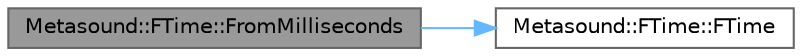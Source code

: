 digraph "Metasound::FTime::FromMilliseconds"
{
 // INTERACTIVE_SVG=YES
 // LATEX_PDF_SIZE
  bgcolor="transparent";
  edge [fontname=Helvetica,fontsize=10,labelfontname=Helvetica,labelfontsize=10];
  node [fontname=Helvetica,fontsize=10,shape=box,height=0.2,width=0.4];
  rankdir="LR";
  Node1 [id="Node000001",label="Metasound::FTime::FromMilliseconds",height=0.2,width=0.4,color="gray40", fillcolor="grey60", style="filled", fontcolor="black",tooltip=" "];
  Node1 -> Node2 [id="edge1_Node000001_Node000002",color="steelblue1",style="solid",tooltip=" "];
  Node2 [id="Node000002",label="Metasound::FTime::FTime",height=0.2,width=0.4,color="grey40", fillcolor="white", style="filled",URL="$db/d8f/classMetasound_1_1FTime.html#a9d47780af7299d7ebdfa2ac5831b3981",tooltip=" "];
}
